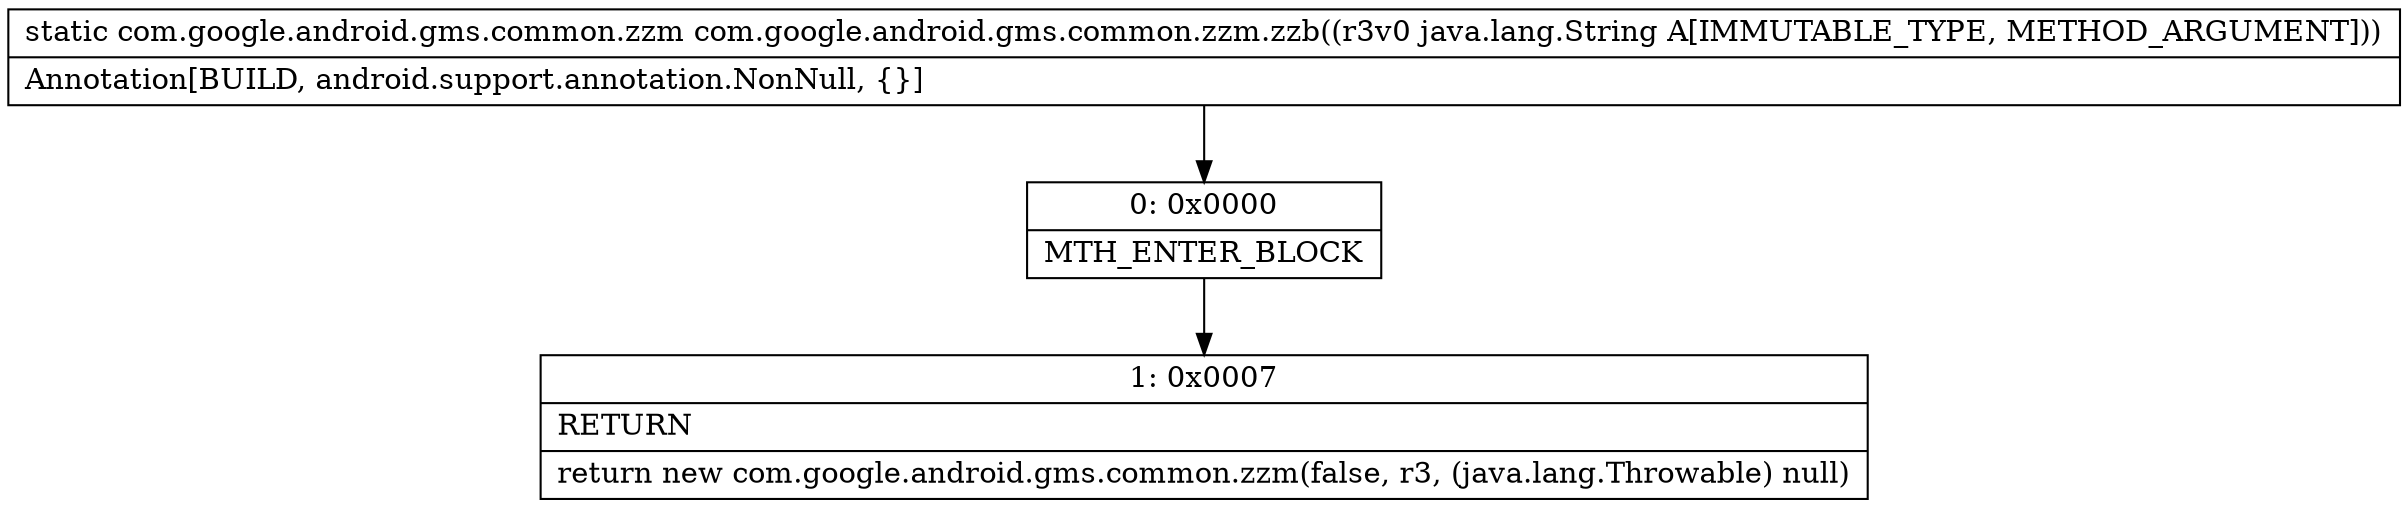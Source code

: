 digraph "CFG forcom.google.android.gms.common.zzm.zzb(Ljava\/lang\/String;)Lcom\/google\/android\/gms\/common\/zzm;" {
Node_0 [shape=record,label="{0\:\ 0x0000|MTH_ENTER_BLOCK\l}"];
Node_1 [shape=record,label="{1\:\ 0x0007|RETURN\l|return new com.google.android.gms.common.zzm(false, r3, (java.lang.Throwable) null)\l}"];
MethodNode[shape=record,label="{static com.google.android.gms.common.zzm com.google.android.gms.common.zzm.zzb((r3v0 java.lang.String A[IMMUTABLE_TYPE, METHOD_ARGUMENT]))  | Annotation[BUILD, android.support.annotation.NonNull, \{\}]\l}"];
MethodNode -> Node_0;
Node_0 -> Node_1;
}

